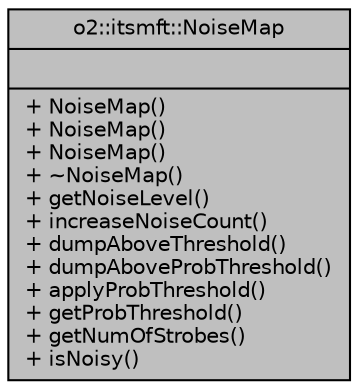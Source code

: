 digraph "o2::itsmft::NoiseMap"
{
 // INTERACTIVE_SVG=YES
  bgcolor="transparent";
  edge [fontname="Helvetica",fontsize="10",labelfontname="Helvetica",labelfontsize="10"];
  node [fontname="Helvetica",fontsize="10",shape=record];
  Node1 [label="{o2::itsmft::NoiseMap\n||+ NoiseMap()\l+ NoiseMap()\l+ NoiseMap()\l+ ~NoiseMap()\l+ getNoiseLevel()\l+ increaseNoiseCount()\l+ dumpAboveThreshold()\l+ dumpAboveProbThreshold()\l+ applyProbThreshold()\l+ getProbThreshold()\l+ getNumOfStrobes()\l+ isNoisy()\l}",height=0.2,width=0.4,color="black", fillcolor="grey75", style="filled", fontcolor="black"];
}
